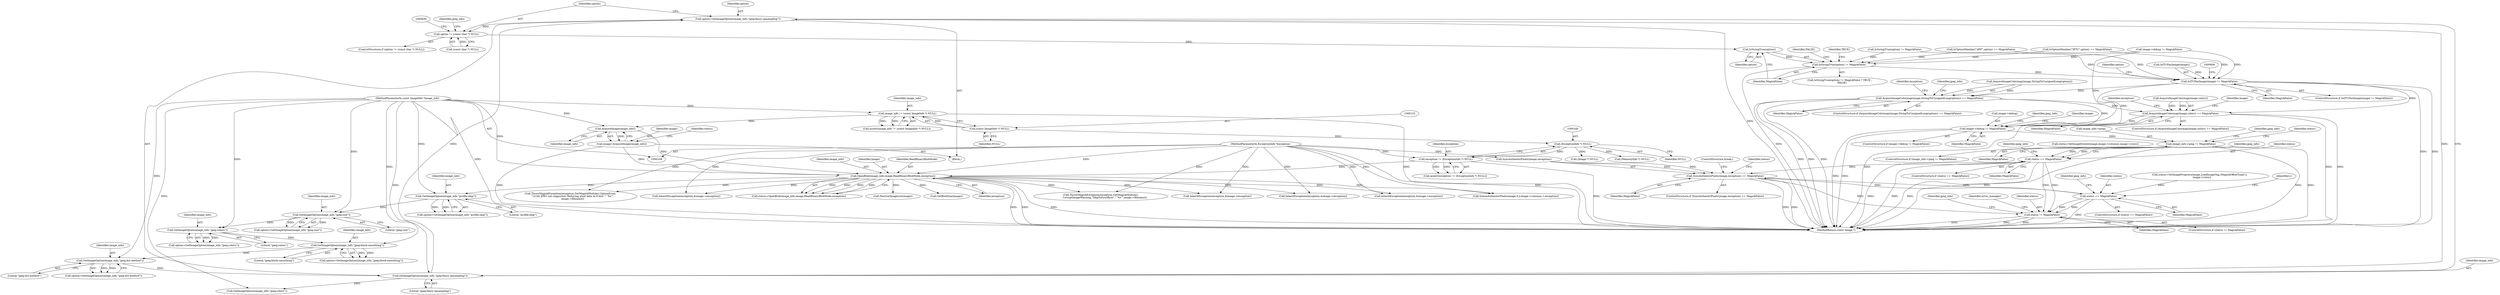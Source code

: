 digraph "0_ImageMagick_948356eec65aea91995d4b7cc487d197d2c5f602@pointer" {
"1000813" [label="(Call,option=GetImageOption(image_info,\"jpeg:fancy-upsampling\"))"];
"1000815" [label="(Call,GetImageOption(image_info,\"jpeg:fancy-upsampling\"))"];
"1000733" [label="(Call,GetImageOption(image_info,\"jpeg:dct-method\"))"];
"1000706" [label="(Call,GetImageOption(image_info,\"jpeg:block-smoothing\"))"];
"1000681" [label="(Call,GetImageOption(image_info,\"jpeg:colors\"))"];
"1000499" [label="(Call,GetImageOption(image_info,\"jpeg:size\"))"];
"1000329" [label="(Call,GetImageOption(image_info,\"profile:skip\"))"];
"1000180" [label="(Call,OpenBlob(image_info,image,ReadBinaryBlobMode,exception))"];
"1000176" [label="(Call,AcquireImage(image_info))"];
"1000130" [label="(Call,image_info != (const ImageInfo *) NULL)"];
"1000109" [label="(MethodParameterIn,const ImageInfo *image_info)"];
"1000132" [label="(Call,(const ImageInfo *) NULL)"];
"1000174" [label="(Call,image=AcquireImage(image_info))"];
"1000157" [label="(Call,exception != (ExceptionInfo *) NULL)"];
"1000110" [label="(MethodParameterIn,ExceptionInfo *exception)"];
"1000159" [label="(Call,(ExceptionInfo *) NULL)"];
"1000819" [label="(Call,option != (const char *) NULL)"];
"1000830" [label="(Call,IsStringTrue(option))"];
"1000829" [label="(Call,IsStringTrue(option) != MagickFalse)"];
"1000902" [label="(Call,IsITUFaxImage(image) != MagickFalse)"];
"1000929" [label="(Call,AcquireImageColormap(image,StringToUnsignedLong(option)) == MagickFalse)"];
"1000970" [label="(Call,AcquireImageColormap(image,colors) == MagickFalse)"];
"1000986" [label="(Call,image->debug != MagickFalse)"];
"1001064" [label="(Call,image_info->ping != MagickFalse)"];
"1001091" [label="(Call,status == MagickFalse)"];
"1001819" [label="(Call,SyncAuthenticPixels(image,exception) == MagickFalse)"];
"1001837" [label="(Call,status == MagickFalse)"];
"1001846" [label="(Call,status != MagickFalse)"];
"1000500" [label="(Identifier,image_info)"];
"1000175" [label="(Identifier,image)"];
"1000195" [label="(Call,(Image *) NULL)"];
"1000180" [label="(Call,OpenBlob(image_info,image,ReadBinaryBlobMode,exception))"];
"1000706" [label="(Call,GetImageOption(image_info,\"jpeg:block-smoothing\"))"];
"1001837" [label="(Call,status == MagickFalse)"];
"1000330" [label="(Identifier,image_info)"];
"1000613" [label="(Call,image->debug != MagickFalse)"];
"1001063" [label="(ControlStructure,if (image_info->ping != MagickFalse))"];
"1000708" [label="(Literal,\"jpeg:block-smoothing\")"];
"1001881" [label="(MethodReturn,static Image *)"];
"1000902" [label="(Call,IsITUFaxImage(image) != MagickFalse)"];
"1000818" [label="(ControlStructure,if (option != (const char *) NULL))"];
"1000497" [label="(Call,option=GetImageOption(image_info,\"jpeg:size\"))"];
"1000177" [label="(Identifier,image_info)"];
"1000813" [label="(Call,option=GetImageOption(image_info,\"jpeg:fancy-upsampling\"))"];
"1000903" [label="(Call,IsITUFaxImage(image))"];
"1000192" [label="(Call,DestroyImageList(image))"];
"1001064" [label="(Call,image_info->ping != MagickFalse)"];
"1000111" [label="(Block,)"];
"1000987" [label="(Call,image->debug)"];
"1001065" [label="(Call,image_info->ping)"];
"1001869" [label="(Identifier,jpeg_info)"];
"1000331" [label="(Literal,\"profile:skip\")"];
"1001091" [label="(Call,status == MagickFalse)"];
"1001845" [label="(ControlStructure,if (status != MagickFalse))"];
"1001826" [label="(Identifier,status)"];
"1001090" [label="(ControlStructure,if (status == MagickFalse))"];
"1000831" [label="(Identifier,option)"];
"1000720" [label="(Call,IsStringTrue(option) != MagickFalse)"];
"1000905" [label="(Identifier,MagickFalse)"];
"1000241" [label="(Call,(MemoryInfo *) NULL)"];
"1001111" [label="(Identifier,jpeg_info)"];
"1000821" [label="(Call,(const char *) NULL)"];
"1000828" [label="(Call,IsStringTrue(option) != MagickFalse ? TRUE :\n      FALSE)"];
"1000985" [label="(ControlStructure,if (image->debug != MagickFalse))"];
"1000971" [label="(Call,AcquireImageColormap(image,colors))"];
"1001410" [label="(Call,ThrowMagickException(exception,GetMagickModule(),\n          CorruptImageWarning,\"SkipToSyncByte\",\"`%s'\",image->filename))"];
"1000181" [label="(Identifier,image_info)"];
"1001081" [label="(Identifier,status)"];
"1000182" [label="(Identifier,image)"];
"1000833" [label="(Identifier,TRUE)"];
"1000918" [label="(Identifier,option)"];
"1000990" [label="(Identifier,MagickFalse)"];
"1000929" [label="(Call,AcquireImageColormap(image,StringToUnsignedLong(option)) == MagickFalse)"];
"1000344" [label="(Call,IsOptionMember(\"IPTC\",option) == MagickFalse)"];
"1001846" [label="(Call,status != MagickFalse)"];
"1001839" [label="(Identifier,MagickFalse)"];
"1000183" [label="(Identifier,ReadBinaryBlobMode)"];
"1000826" [label="(Identifier,jpeg_info)"];
"1000156" [label="(Call,assert(exception != (ExceptionInfo *) NULL))"];
"1001848" [label="(Identifier,MagickFalse)"];
"1001819" [label="(Call,SyncAuthenticPixels(image,exception) == MagickFalse)"];
"1001838" [label="(Identifier,status)"];
"1000820" [label="(Identifier,option)"];
"1000129" [label="(Call,assert(image_info != (const ImageInfo *) NULL))"];
"1000176" [label="(Call,AcquireImage(image_info))"];
"1000919" [label="(Call,GetImageOption(image_info,\"jpeg:colors\"))"];
"1001093" [label="(Identifier,MagickFalse)"];
"1001825" [label="(Call,status=SetImageProgress(image,LoadImageTag,(MagickOffsetType) y,\n      image->rows))"];
"1000936" [label="(Call,InheritException(exception,&image->exception))"];
"1001092" [label="(Identifier,status)"];
"1000134" [label="(Identifier,NULL)"];
"1000683" [label="(Literal,\"jpeg:colors\")"];
"1000298" [label="(Call,InheritException(exception,&image->exception))"];
"1000376" [label="(Call,IsOptionMember(\"APP\",option) == MagickFalse)"];
"1001040" [label="(Identifier,jpeg_info)"];
"1001068" [label="(Identifier,MagickFalse)"];
"1001072" [label="(Identifier,jpeg_info)"];
"1000132" [label="(Call,(const ImageInfo *) NULL)"];
"1000158" [label="(Identifier,exception)"];
"1000988" [label="(Identifier,image)"];
"1000501" [label="(Literal,\"jpeg:size\")"];
"1000735" [label="(Literal,\"jpeg:dct-method\")"];
"1000499" [label="(Call,GetImageOption(image_info,\"jpeg:size\"))"];
"1001818" [label="(ControlStructure,if (SyncAuthenticPixels(image,exception) == MagickFalse))"];
"1000682" [label="(Identifier,image_info)"];
"1001852" [label="(Identifier,error_manager)"];
"1001097" [label="(Identifier,jpeg_info)"];
"1000834" [label="(Identifier,FALSE)"];
"1000327" [label="(Call,option=GetImageOption(image_info,\"profile:skip\"))"];
"1000832" [label="(Identifier,MagickFalse)"];
"1000110" [label="(MethodParameterIn,ExceptionInfo *exception)"];
"1000704" [label="(Call,option=GetImageOption(image_info,\"jpeg:block-smoothing\"))"];
"1000829" [label="(Call,IsStringTrue(option) != MagickFalse)"];
"1000977" [label="(Identifier,exception)"];
"1001847" [label="(Identifier,status)"];
"1001836" [label="(ControlStructure,if (status == MagickFalse))"];
"1000819" [label="(Call,option != (const char *) NULL)"];
"1000937" [label="(Identifier,exception)"];
"1000731" [label="(Call,option=GetImageOption(image_info,\"jpeg:dct-method\"))"];
"1000659" [label="(Call,ThrowMagickException(exception,GetMagickModule(),OptionError,\n      \"12-bit JPEG not supported. Reducing pixel data to 8 bits\",\"`%s'\",\n      image->filename))"];
"1000329" [label="(Call,GetImageOption(image_info,\"profile:skip\"))"];
"1000974" [label="(Identifier,MagickFalse)"];
"1000995" [label="(Identifier,image)"];
"1001394" [label="(Identifier,y)"];
"1000928" [label="(ControlStructure,if (AcquireImageColormap(image,StringToUnsignedLong(option)) == MagickFalse))"];
"1000949" [label="(Identifier,jpeg_info)"];
"1000679" [label="(Call,option=GetImageOption(image_info,\"jpeg:colors\"))"];
"1000815" [label="(Call,GetImageOption(image_info,\"jpeg:fancy-upsampling\"))"];
"1000816" [label="(Identifier,image_info)"];
"1000109" [label="(MethodParameterIn,const ImageInfo *image_info)"];
"1000157" [label="(Call,exception != (ExceptionInfo *) NULL)"];
"1001843" [label="(Identifier,jpeg_info)"];
"1000681" [label="(Call,GetImageOption(image_info,\"jpeg:colors\"))"];
"1001098" [label="(Call,InheritException(exception,&image->exception))"];
"1000200" [label="(Call,GetBlobSize(image))"];
"1000930" [label="(Call,AcquireImageColormap(image,StringToUnsignedLong(option)))"];
"1000161" [label="(Identifier,NULL)"];
"1001823" [label="(Identifier,MagickFalse)"];
"1000817" [label="(Literal,\"jpeg:fancy-upsampling\")"];
"1000969" [label="(ControlStructure,if (AcquireImageColormap(image,colors) == MagickFalse))"];
"1000174" [label="(Call,image=AcquireImage(image_info))"];
"1000733" [label="(Call,GetImageOption(image_info,\"jpeg:dct-method\"))"];
"1000901" [label="(ControlStructure,if (IsITUFaxImage(image) != MagickFalse))"];
"1000131" [label="(Identifier,image_info)"];
"1000934" [label="(Identifier,MagickFalse)"];
"1001824" [label="(ControlStructure,break;)"];
"1001080" [label="(Call,status=SetImageExtent(image,image->columns,image->rows))"];
"1001820" [label="(Call,SyncAuthenticPixels(image,exception))"];
"1000986" [label="(Call,image->debug != MagickFalse)"];
"1000734" [label="(Identifier,image_info)"];
"1000184" [label="(Identifier,exception)"];
"1000814" [label="(Identifier,option)"];
"1000178" [label="(Call,status=OpenBlob(image_info,image,ReadBinaryBlobMode,exception))"];
"1000976" [label="(Call,InheritException(exception,&image->exception))"];
"1000970" [label="(Call,AcquireImageColormap(image,colors) == MagickFalse)"];
"1000130" [label="(Call,image_info != (const ImageInfo *) NULL)"];
"1000159" [label="(Call,(ExceptionInfo *) NULL)"];
"1001425" [label="(Call,QueueAuthenticPixels(image,0,y,image->columns,1,exception))"];
"1000830" [label="(Call,IsStringTrue(option))"];
"1000707" [label="(Identifier,image_info)"];
"1000179" [label="(Identifier,status)"];
"1000813" -> "1000111"  [label="AST: "];
"1000813" -> "1000815"  [label="CFG: "];
"1000814" -> "1000813"  [label="AST: "];
"1000815" -> "1000813"  [label="AST: "];
"1000820" -> "1000813"  [label="CFG: "];
"1000813" -> "1001881"  [label="DDG: "];
"1000815" -> "1000813"  [label="DDG: "];
"1000815" -> "1000813"  [label="DDG: "];
"1000813" -> "1000819"  [label="DDG: "];
"1000815" -> "1000817"  [label="CFG: "];
"1000816" -> "1000815"  [label="AST: "];
"1000817" -> "1000815"  [label="AST: "];
"1000733" -> "1000815"  [label="DDG: "];
"1000109" -> "1000815"  [label="DDG: "];
"1000815" -> "1000919"  [label="DDG: "];
"1000733" -> "1000731"  [label="AST: "];
"1000733" -> "1000735"  [label="CFG: "];
"1000734" -> "1000733"  [label="AST: "];
"1000735" -> "1000733"  [label="AST: "];
"1000731" -> "1000733"  [label="CFG: "];
"1000733" -> "1000731"  [label="DDG: "];
"1000733" -> "1000731"  [label="DDG: "];
"1000706" -> "1000733"  [label="DDG: "];
"1000109" -> "1000733"  [label="DDG: "];
"1000706" -> "1000704"  [label="AST: "];
"1000706" -> "1000708"  [label="CFG: "];
"1000707" -> "1000706"  [label="AST: "];
"1000708" -> "1000706"  [label="AST: "];
"1000704" -> "1000706"  [label="CFG: "];
"1000706" -> "1000704"  [label="DDG: "];
"1000706" -> "1000704"  [label="DDG: "];
"1000681" -> "1000706"  [label="DDG: "];
"1000109" -> "1000706"  [label="DDG: "];
"1000681" -> "1000679"  [label="AST: "];
"1000681" -> "1000683"  [label="CFG: "];
"1000682" -> "1000681"  [label="AST: "];
"1000683" -> "1000681"  [label="AST: "];
"1000679" -> "1000681"  [label="CFG: "];
"1000681" -> "1000679"  [label="DDG: "];
"1000681" -> "1000679"  [label="DDG: "];
"1000499" -> "1000681"  [label="DDG: "];
"1000109" -> "1000681"  [label="DDG: "];
"1000499" -> "1000497"  [label="AST: "];
"1000499" -> "1000501"  [label="CFG: "];
"1000500" -> "1000499"  [label="AST: "];
"1000501" -> "1000499"  [label="AST: "];
"1000497" -> "1000499"  [label="CFG: "];
"1000499" -> "1000497"  [label="DDG: "];
"1000499" -> "1000497"  [label="DDG: "];
"1000329" -> "1000499"  [label="DDG: "];
"1000109" -> "1000499"  [label="DDG: "];
"1000329" -> "1000327"  [label="AST: "];
"1000329" -> "1000331"  [label="CFG: "];
"1000330" -> "1000329"  [label="AST: "];
"1000331" -> "1000329"  [label="AST: "];
"1000327" -> "1000329"  [label="CFG: "];
"1000329" -> "1000327"  [label="DDG: "];
"1000329" -> "1000327"  [label="DDG: "];
"1000180" -> "1000329"  [label="DDG: "];
"1000109" -> "1000329"  [label="DDG: "];
"1000180" -> "1000178"  [label="AST: "];
"1000180" -> "1000184"  [label="CFG: "];
"1000181" -> "1000180"  [label="AST: "];
"1000182" -> "1000180"  [label="AST: "];
"1000183" -> "1000180"  [label="AST: "];
"1000184" -> "1000180"  [label="AST: "];
"1000178" -> "1000180"  [label="CFG: "];
"1000180" -> "1001881"  [label="DDG: "];
"1000180" -> "1001881"  [label="DDG: "];
"1000180" -> "1001881"  [label="DDG: "];
"1000180" -> "1000178"  [label="DDG: "];
"1000180" -> "1000178"  [label="DDG: "];
"1000180" -> "1000178"  [label="DDG: "];
"1000180" -> "1000178"  [label="DDG: "];
"1000176" -> "1000180"  [label="DDG: "];
"1000109" -> "1000180"  [label="DDG: "];
"1000174" -> "1000180"  [label="DDG: "];
"1000157" -> "1000180"  [label="DDG: "];
"1000110" -> "1000180"  [label="DDG: "];
"1000180" -> "1000192"  [label="DDG: "];
"1000180" -> "1000200"  [label="DDG: "];
"1000180" -> "1000298"  [label="DDG: "];
"1000180" -> "1000659"  [label="DDG: "];
"1000180" -> "1000936"  [label="DDG: "];
"1000180" -> "1000976"  [label="DDG: "];
"1000180" -> "1001098"  [label="DDG: "];
"1000180" -> "1001410"  [label="DDG: "];
"1000180" -> "1001425"  [label="DDG: "];
"1000176" -> "1000174"  [label="AST: "];
"1000176" -> "1000177"  [label="CFG: "];
"1000177" -> "1000176"  [label="AST: "];
"1000174" -> "1000176"  [label="CFG: "];
"1000176" -> "1000174"  [label="DDG: "];
"1000130" -> "1000176"  [label="DDG: "];
"1000109" -> "1000176"  [label="DDG: "];
"1000130" -> "1000129"  [label="AST: "];
"1000130" -> "1000132"  [label="CFG: "];
"1000131" -> "1000130"  [label="AST: "];
"1000132" -> "1000130"  [label="AST: "];
"1000129" -> "1000130"  [label="CFG: "];
"1000130" -> "1001881"  [label="DDG: "];
"1000130" -> "1000129"  [label="DDG: "];
"1000130" -> "1000129"  [label="DDG: "];
"1000109" -> "1000130"  [label="DDG: "];
"1000132" -> "1000130"  [label="DDG: "];
"1000109" -> "1000108"  [label="AST: "];
"1000109" -> "1001881"  [label="DDG: "];
"1000109" -> "1000919"  [label="DDG: "];
"1000132" -> "1000134"  [label="CFG: "];
"1000133" -> "1000132"  [label="AST: "];
"1000134" -> "1000132"  [label="AST: "];
"1000132" -> "1000159"  [label="DDG: "];
"1000174" -> "1000111"  [label="AST: "];
"1000175" -> "1000174"  [label="AST: "];
"1000179" -> "1000174"  [label="CFG: "];
"1000174" -> "1001881"  [label="DDG: "];
"1000157" -> "1000156"  [label="AST: "];
"1000157" -> "1000159"  [label="CFG: "];
"1000158" -> "1000157"  [label="AST: "];
"1000159" -> "1000157"  [label="AST: "];
"1000156" -> "1000157"  [label="CFG: "];
"1000157" -> "1001881"  [label="DDG: "];
"1000157" -> "1000156"  [label="DDG: "];
"1000157" -> "1000156"  [label="DDG: "];
"1000110" -> "1000157"  [label="DDG: "];
"1000159" -> "1000157"  [label="DDG: "];
"1000110" -> "1000108"  [label="AST: "];
"1000110" -> "1001881"  [label="DDG: "];
"1000110" -> "1000298"  [label="DDG: "];
"1000110" -> "1000659"  [label="DDG: "];
"1000110" -> "1000936"  [label="DDG: "];
"1000110" -> "1000976"  [label="DDG: "];
"1000110" -> "1001098"  [label="DDG: "];
"1000110" -> "1001410"  [label="DDG: "];
"1000110" -> "1001425"  [label="DDG: "];
"1000110" -> "1001820"  [label="DDG: "];
"1000159" -> "1000161"  [label="CFG: "];
"1000160" -> "1000159"  [label="AST: "];
"1000161" -> "1000159"  [label="AST: "];
"1000159" -> "1000195"  [label="DDG: "];
"1000159" -> "1000241"  [label="DDG: "];
"1000819" -> "1000818"  [label="AST: "];
"1000819" -> "1000821"  [label="CFG: "];
"1000820" -> "1000819"  [label="AST: "];
"1000821" -> "1000819"  [label="AST: "];
"1000826" -> "1000819"  [label="CFG: "];
"1000836" -> "1000819"  [label="CFG: "];
"1000821" -> "1000819"  [label="DDG: "];
"1000819" -> "1000830"  [label="DDG: "];
"1000830" -> "1000829"  [label="AST: "];
"1000830" -> "1000831"  [label="CFG: "];
"1000831" -> "1000830"  [label="AST: "];
"1000832" -> "1000830"  [label="CFG: "];
"1000830" -> "1000829"  [label="DDG: "];
"1000829" -> "1000828"  [label="AST: "];
"1000829" -> "1000832"  [label="CFG: "];
"1000832" -> "1000829"  [label="AST: "];
"1000833" -> "1000829"  [label="CFG: "];
"1000834" -> "1000829"  [label="CFG: "];
"1000829" -> "1001881"  [label="DDG: "];
"1000613" -> "1000829"  [label="DDG: "];
"1000720" -> "1000829"  [label="DDG: "];
"1000376" -> "1000829"  [label="DDG: "];
"1000344" -> "1000829"  [label="DDG: "];
"1000829" -> "1000902"  [label="DDG: "];
"1000902" -> "1000901"  [label="AST: "];
"1000902" -> "1000905"  [label="CFG: "];
"1000903" -> "1000902"  [label="AST: "];
"1000905" -> "1000902"  [label="AST: "];
"1000908" -> "1000902"  [label="CFG: "];
"1000918" -> "1000902"  [label="CFG: "];
"1000902" -> "1001881"  [label="DDG: "];
"1000902" -> "1001881"  [label="DDG: "];
"1000903" -> "1000902"  [label="DDG: "];
"1000613" -> "1000902"  [label="DDG: "];
"1000720" -> "1000902"  [label="DDG: "];
"1000376" -> "1000902"  [label="DDG: "];
"1000344" -> "1000902"  [label="DDG: "];
"1000902" -> "1000929"  [label="DDG: "];
"1000902" -> "1000970"  [label="DDG: "];
"1000902" -> "1000986"  [label="DDG: "];
"1000929" -> "1000928"  [label="AST: "];
"1000929" -> "1000934"  [label="CFG: "];
"1000930" -> "1000929"  [label="AST: "];
"1000934" -> "1000929"  [label="AST: "];
"1000937" -> "1000929"  [label="CFG: "];
"1000949" -> "1000929"  [label="CFG: "];
"1000929" -> "1001881"  [label="DDG: "];
"1000929" -> "1001881"  [label="DDG: "];
"1000929" -> "1001881"  [label="DDG: "];
"1000930" -> "1000929"  [label="DDG: "];
"1000930" -> "1000929"  [label="DDG: "];
"1000929" -> "1000970"  [label="DDG: "];
"1000929" -> "1000986"  [label="DDG: "];
"1000970" -> "1000969"  [label="AST: "];
"1000970" -> "1000974"  [label="CFG: "];
"1000971" -> "1000970"  [label="AST: "];
"1000974" -> "1000970"  [label="AST: "];
"1000977" -> "1000970"  [label="CFG: "];
"1000988" -> "1000970"  [label="CFG: "];
"1000970" -> "1001881"  [label="DDG: "];
"1000970" -> "1001881"  [label="DDG: "];
"1000970" -> "1001881"  [label="DDG: "];
"1000971" -> "1000970"  [label="DDG: "];
"1000971" -> "1000970"  [label="DDG: "];
"1000970" -> "1000986"  [label="DDG: "];
"1000986" -> "1000985"  [label="AST: "];
"1000986" -> "1000990"  [label="CFG: "];
"1000987" -> "1000986"  [label="AST: "];
"1000990" -> "1000986"  [label="AST: "];
"1000995" -> "1000986"  [label="CFG: "];
"1001040" -> "1000986"  [label="CFG: "];
"1000986" -> "1001881"  [label="DDG: "];
"1000986" -> "1001881"  [label="DDG: "];
"1000613" -> "1000986"  [label="DDG: "];
"1000986" -> "1001064"  [label="DDG: "];
"1001064" -> "1001063"  [label="AST: "];
"1001064" -> "1001068"  [label="CFG: "];
"1001065" -> "1001064"  [label="AST: "];
"1001068" -> "1001064"  [label="AST: "];
"1001072" -> "1001064"  [label="CFG: "];
"1001081" -> "1001064"  [label="CFG: "];
"1001064" -> "1001881"  [label="DDG: "];
"1001064" -> "1001881"  [label="DDG: "];
"1001064" -> "1001881"  [label="DDG: "];
"1001064" -> "1001091"  [label="DDG: "];
"1001091" -> "1001090"  [label="AST: "];
"1001091" -> "1001093"  [label="CFG: "];
"1001092" -> "1001091"  [label="AST: "];
"1001093" -> "1001091"  [label="AST: "];
"1001097" -> "1001091"  [label="CFG: "];
"1001111" -> "1001091"  [label="CFG: "];
"1001091" -> "1001881"  [label="DDG: "];
"1001091" -> "1001881"  [label="DDG: "];
"1001091" -> "1001881"  [label="DDG: "];
"1001080" -> "1001091"  [label="DDG: "];
"1001091" -> "1001819"  [label="DDG: "];
"1001091" -> "1001846"  [label="DDG: "];
"1001091" -> "1001846"  [label="DDG: "];
"1001819" -> "1001818"  [label="AST: "];
"1001819" -> "1001823"  [label="CFG: "];
"1001820" -> "1001819"  [label="AST: "];
"1001823" -> "1001819"  [label="AST: "];
"1001824" -> "1001819"  [label="CFG: "];
"1001826" -> "1001819"  [label="CFG: "];
"1001819" -> "1001881"  [label="DDG: "];
"1001819" -> "1001881"  [label="DDG: "];
"1001820" -> "1001819"  [label="DDG: "];
"1001820" -> "1001819"  [label="DDG: "];
"1001837" -> "1001819"  [label="DDG: "];
"1001819" -> "1001837"  [label="DDG: "];
"1001819" -> "1001846"  [label="DDG: "];
"1001837" -> "1001836"  [label="AST: "];
"1001837" -> "1001839"  [label="CFG: "];
"1001838" -> "1001837"  [label="AST: "];
"1001839" -> "1001837"  [label="AST: "];
"1001843" -> "1001837"  [label="CFG: "];
"1001394" -> "1001837"  [label="CFG: "];
"1001837" -> "1001881"  [label="DDG: "];
"1001825" -> "1001837"  [label="DDG: "];
"1001837" -> "1001846"  [label="DDG: "];
"1001837" -> "1001846"  [label="DDG: "];
"1001846" -> "1001845"  [label="AST: "];
"1001846" -> "1001848"  [label="CFG: "];
"1001847" -> "1001846"  [label="AST: "];
"1001848" -> "1001846"  [label="AST: "];
"1001852" -> "1001846"  [label="CFG: "];
"1001869" -> "1001846"  [label="CFG: "];
"1001846" -> "1001881"  [label="DDG: "];
"1001846" -> "1001881"  [label="DDG: "];
"1001846" -> "1001881"  [label="DDG: "];
}
